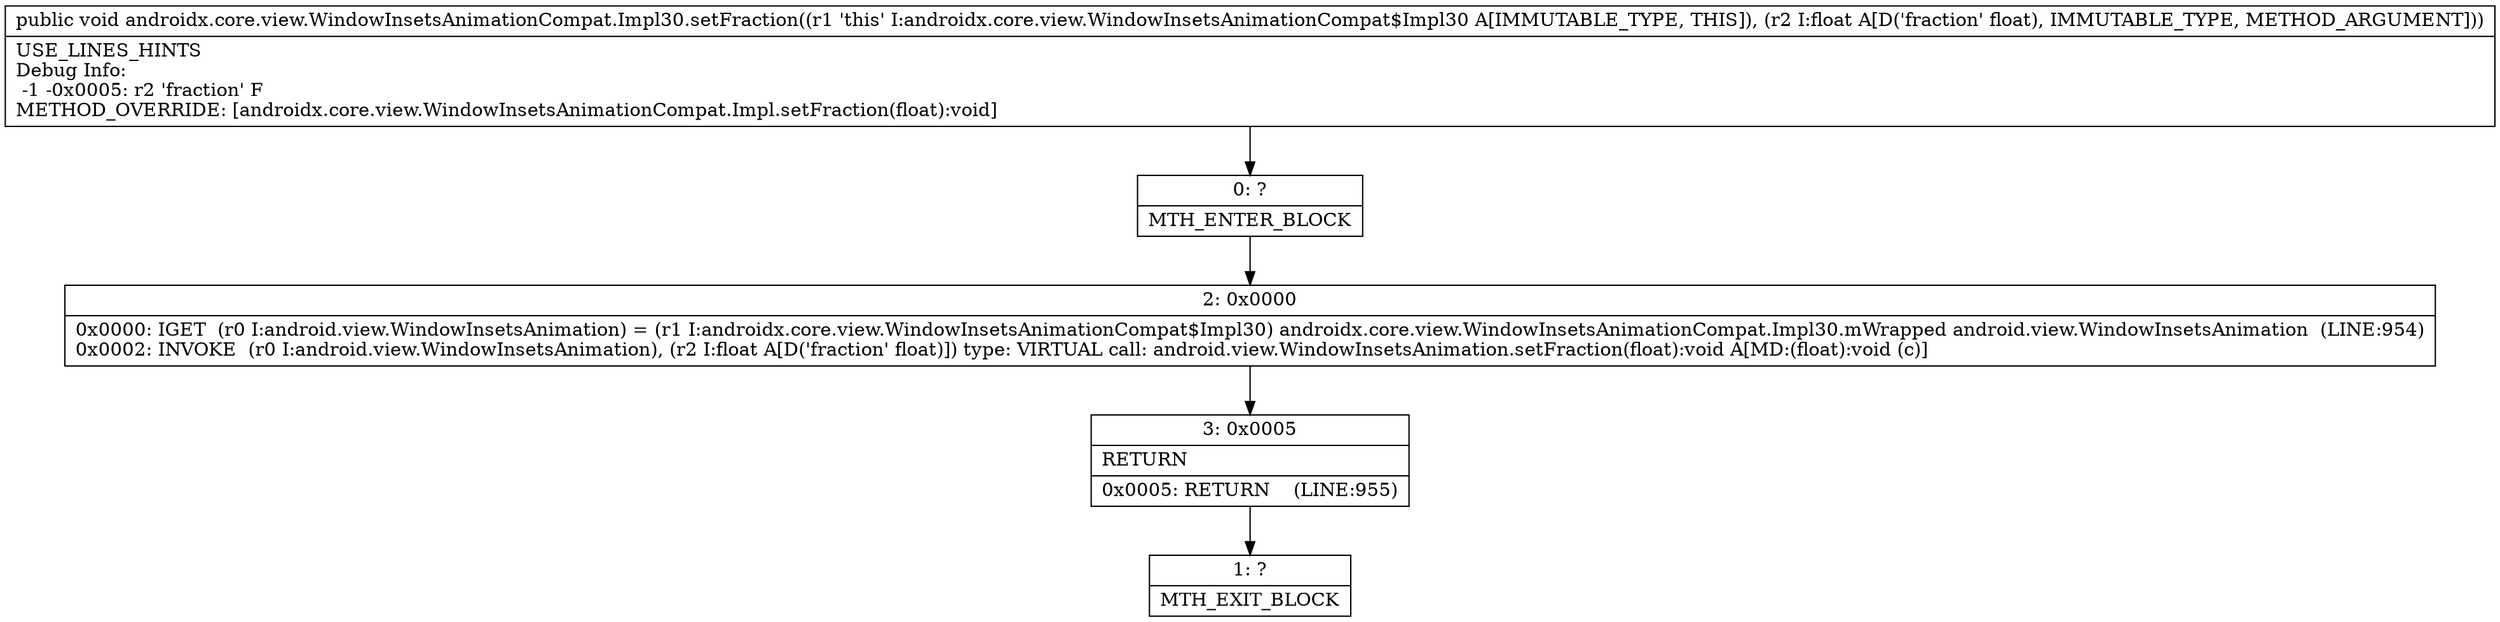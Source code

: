 digraph "CFG forandroidx.core.view.WindowInsetsAnimationCompat.Impl30.setFraction(F)V" {
Node_0 [shape=record,label="{0\:\ ?|MTH_ENTER_BLOCK\l}"];
Node_2 [shape=record,label="{2\:\ 0x0000|0x0000: IGET  (r0 I:android.view.WindowInsetsAnimation) = (r1 I:androidx.core.view.WindowInsetsAnimationCompat$Impl30) androidx.core.view.WindowInsetsAnimationCompat.Impl30.mWrapped android.view.WindowInsetsAnimation  (LINE:954)\l0x0002: INVOKE  (r0 I:android.view.WindowInsetsAnimation), (r2 I:float A[D('fraction' float)]) type: VIRTUAL call: android.view.WindowInsetsAnimation.setFraction(float):void A[MD:(float):void (c)]\l}"];
Node_3 [shape=record,label="{3\:\ 0x0005|RETURN\l|0x0005: RETURN    (LINE:955)\l}"];
Node_1 [shape=record,label="{1\:\ ?|MTH_EXIT_BLOCK\l}"];
MethodNode[shape=record,label="{public void androidx.core.view.WindowInsetsAnimationCompat.Impl30.setFraction((r1 'this' I:androidx.core.view.WindowInsetsAnimationCompat$Impl30 A[IMMUTABLE_TYPE, THIS]), (r2 I:float A[D('fraction' float), IMMUTABLE_TYPE, METHOD_ARGUMENT]))  | USE_LINES_HINTS\lDebug Info:\l  \-1 \-0x0005: r2 'fraction' F\lMETHOD_OVERRIDE: [androidx.core.view.WindowInsetsAnimationCompat.Impl.setFraction(float):void]\l}"];
MethodNode -> Node_0;Node_0 -> Node_2;
Node_2 -> Node_3;
Node_3 -> Node_1;
}

